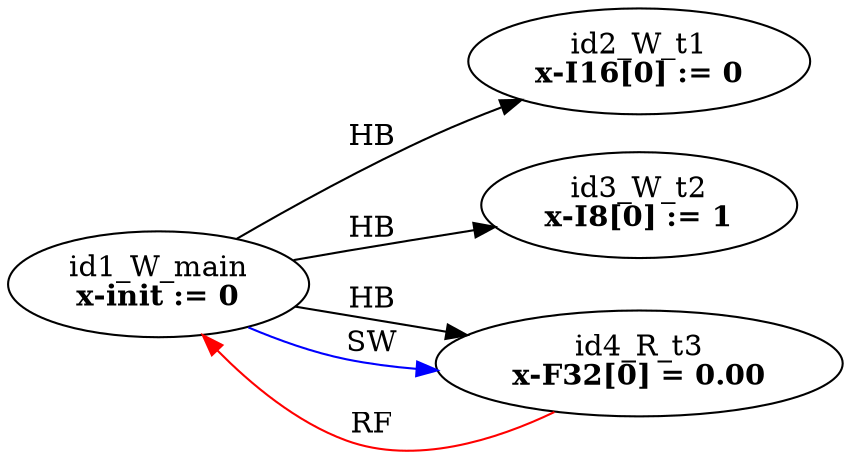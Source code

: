 digraph memory_model {
rankdir=LR;
splines=true; esep=0.5;
id1_W_main -> id2_W_t1 [label = "HB", color="black"];
id1_W_main -> id3_W_t2 [label = "HB", color="black"];
id1_W_main -> id4_R_t3 [label = "HB", color="black"];
id4_R_t3 -> id1_W_main [label = "RF", color="red"];
id1_W_main -> id4_R_t3 [label = "SW", color="blue"];
id1_W_main [label=<id1_W_main<br/><B>x-init := 0</B>>, pos="5.0,2!"]
id2_W_t1 [label=<id2_W_t1<br/><B>x-I16[0] := 0</B>>, pos="0,0!"]
id3_W_t2 [label=<id3_W_t2<br/><B>x-I8[0] := 1</B>>, pos="5,0!"]
id4_R_t3 [label=<id4_R_t3<br/><B>x-F32[0] = 0.00</B>>, pos="10,0!"]
}